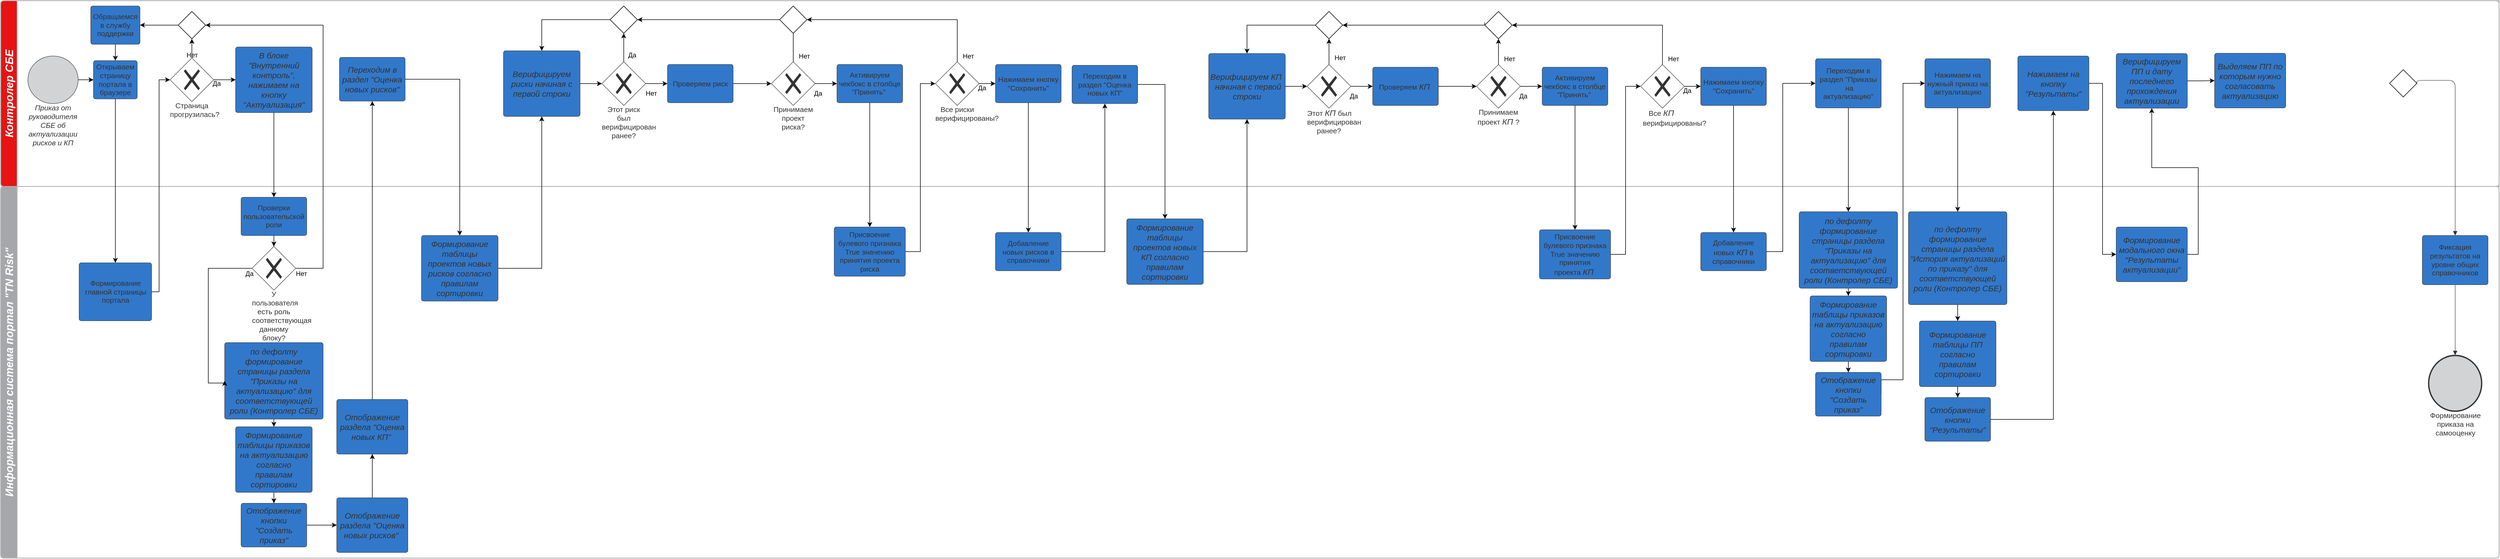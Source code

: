 <mxfile version="18.0.2" type="github">
  <diagram name="Page-1" id="2a216829-ef6e-dabb-86c1-c78162f3ba2b">
    <mxGraphModel dx="1887" dy="1002" grid="1" gridSize="10" guides="1" tooltips="1" connect="1" arrows="1" fold="1" page="1" pageScale="1" pageWidth="850" pageHeight="1100" background="none" math="0" shadow="0">
      <root>
        <mxCell id="0" />
        <mxCell id="1" parent="0" />
        <mxCell id="n-bltV9YuMnR6yL7ZxgR-3" value="Информационная система портал &quot;TN Risk&quot;" style="swimlane;startSize=30;html=1;whiteSpace=wrap;container=1;collapsible=0;childLayout=stackLayout;resizeParent=1;dropTarget=0;horizontalStack=0;spacing=0;strokeColor=#b2b2b2;strokeOpacity=100;fillOpacity=100;rounded=1;absoluteArcSize=1;arcSize=12;horizontal=0;fillColor=#a5a7aa;strokeWidth=1.5;fontSize=20;fontColor=#ffffff;fontStyle=3;" parent="1" vertex="1">
          <mxGeometry x="10" y="350" width="4570" height="680" isRotated="1" as="geometry" />
        </mxCell>
        <mxCell id="n-bltV9YuMnR6yL7ZxgR-5" value="Контролер СБЕ" style="swimlane;startSize=30;html=1;whiteSpace=wrap;container=1;collapsible=0;childLayout=stackLayout;resizeParent=1;dropTarget=0;horizontalStack=0;spacing=0;strokeColor=#b2b2b2;strokeOpacity=100;fillOpacity=100;rounded=1;absoluteArcSize=1;arcSize=12;horizontal=0;fillColor=#e81313;strokeWidth=1.5;fontSize=20;fontColor=#ffffff;fontStyle=3;" parent="1" vertex="1">
          <mxGeometry x="10" y="10" width="4570" height="340" isRotated="1" as="geometry" />
        </mxCell>
        <mxCell id="n-bltV9YuMnR6yL7ZxgR-6" value="" style="swimlane;html=1;whiteSpace=wrap;container=1;connectable=0;collapsible=0;fontStyle=0;startSize=30;dropTarget=0;rounded=0;horizontal=0;swimlaneLine=0;fillColor=none;spacing=0;strokeColor=#b2b2b2;strokeOpacity=100;fillOpacity=100;strokeWidth=1.5;fontSize=13;" parent="n-bltV9YuMnR6yL7ZxgR-5" vertex="1">
          <mxGeometry x="30" width="4540" height="340" as="geometry" />
        </mxCell>
        <mxCell id="n-bltV9YuMnR6yL7ZxgR-112" style="edgeStyle=orthogonalEdgeStyle;rounded=0;orthogonalLoop=1;jettySize=auto;html=1;exitX=1;exitY=0.5;exitDx=0;exitDy=0;entryX=0;entryY=0.5;entryDx=0;entryDy=0;startArrow=none;startFill=0;endArrow=classic;endFill=1;" parent="1" source="n-bltV9YuMnR6yL7ZxgR-11" target="n-bltV9YuMnR6yL7ZxgR-110" edge="1">
          <mxGeometry relative="1" as="geometry" />
        </mxCell>
        <mxCell id="n-bltV9YuMnR6yL7ZxgR-11" value="Приказ от руководителя СБЕ об актуализации рисков и КП" style="html=1;overflow=block;blockSpacing=1;whiteSpace=wrap;shape=mxgraph.bpmn.shape;verticalLabelPosition=bottom;verticalAlign=top;outline=standard;fontSize=13.3;fontColor=#333333;fontStyle=2;spacing=0;strokeColor=#333333;strokeOpacity=100;fillOpacity=100;rounded=1;absoluteArcSize=1;arcSize=7.5;fillColor=#d2d3d5;strokeWidth=0.8;" parent="1" vertex="1">
          <mxGeometry x="60" y="111.5" width="92" height="87" as="geometry" />
        </mxCell>
        <mxCell id="n-bltV9YuMnR6yL7ZxgR-113" style="edgeStyle=orthogonalEdgeStyle;rounded=0;orthogonalLoop=1;jettySize=auto;html=1;exitX=0.5;exitY=1;exitDx=0;exitDy=0;startArrow=none;startFill=0;endArrow=classic;endFill=1;" parent="1" source="n-bltV9YuMnR6yL7ZxgR-110" target="n-bltV9YuMnR6yL7ZxgR-111" edge="1">
          <mxGeometry relative="1" as="geometry" />
        </mxCell>
        <mxCell id="n-bltV9YuMnR6yL7ZxgR-110" value="Открываем страницу портала в браузере" style="html=1;overflow=block;blockSpacing=1;whiteSpace=wrap;fontSize=13.3;fontColor=#333333;align=center;spacing=3.8;strokeColor=#333333;strokeOpacity=100;fillOpacity=100;rounded=1;absoluteArcSize=1;arcSize=7.5;fillColor=#3278ca;strokeWidth=0.8;" parent="1" vertex="1">
          <mxGeometry x="180" y="120" width="80" height="70" as="geometry" />
        </mxCell>
        <mxCell id="n-bltV9YuMnR6yL7ZxgR-120" style="edgeStyle=orthogonalEdgeStyle;rounded=0;orthogonalLoop=1;jettySize=auto;html=1;exitX=1;exitY=0.5;exitDx=0;exitDy=0;entryX=0;entryY=0.5;entryDx=0;entryDy=0;startArrow=none;startFill=0;endArrow=classic;endFill=1;" parent="1" source="n-bltV9YuMnR6yL7ZxgR-111" target="n-bltV9YuMnR6yL7ZxgR-116" edge="1">
          <mxGeometry relative="1" as="geometry">
            <Array as="points">
              <mxPoint x="300" y="543" />
              <mxPoint x="300" y="155" />
            </Array>
          </mxGeometry>
        </mxCell>
        <mxCell id="n-bltV9YuMnR6yL7ZxgR-111" value="Формирование главной страницы портала" style="html=1;overflow=block;blockSpacing=1;whiteSpace=wrap;fontSize=13.3;fontColor=#333333;align=center;spacing=3.8;strokeColor=#333333;strokeOpacity=100;fillOpacity=100;rounded=1;absoluteArcSize=1;arcSize=7.5;fillColor=#3278ca;strokeWidth=0.8;" parent="1" vertex="1">
          <mxGeometry x="153.75" y="490" width="132.5" height="106" as="geometry" />
        </mxCell>
        <mxCell id="n-bltV9YuMnR6yL7ZxgR-140" style="edgeStyle=orthogonalEdgeStyle;rounded=0;orthogonalLoop=1;jettySize=auto;html=1;entryX=0.5;entryY=0;entryDx=0;entryDy=0;startArrow=none;startFill=0;endArrow=classic;endFill=1;" parent="1" source="n-bltV9YuMnR6yL7ZxgR-114" target="n-bltV9YuMnR6yL7ZxgR-134" edge="1">
          <mxGeometry relative="1" as="geometry" />
        </mxCell>
        <mxCell id="n-bltV9YuMnR6yL7ZxgR-114" value="&lt;span style=&quot;font-size: 15px ; font-style: italic&quot;&gt;В блоке &quot;Внутренний контроль&quot;, нажимаем на кнопку &quot;Актуализация&quot;&lt;/span&gt;" style="html=1;overflow=block;blockSpacing=1;whiteSpace=wrap;fontSize=13.3;fontColor=#333333;align=center;spacing=3.8;strokeColor=#333333;strokeOpacity=100;fillOpacity=100;rounded=1;absoluteArcSize=1;arcSize=7.5;fillColor=#3278ca;strokeWidth=0.8;" parent="1" vertex="1">
          <mxGeometry x="440" y="95" width="140" height="120" as="geometry" />
        </mxCell>
        <mxCell id="n-bltV9YuMnR6yL7ZxgR-127" style="edgeStyle=orthogonalEdgeStyle;rounded=0;orthogonalLoop=1;jettySize=auto;html=1;exitX=1;exitY=0.5;exitDx=0;exitDy=0;entryX=0;entryY=0.5;entryDx=0;entryDy=0;startArrow=none;startFill=0;endArrow=classic;endFill=1;" parent="1" source="n-bltV9YuMnR6yL7ZxgR-116" edge="1">
          <mxGeometry relative="1" as="geometry">
            <mxPoint x="440" y="155" as="targetPoint" />
          </mxGeometry>
        </mxCell>
        <mxCell id="n-bltV9YuMnR6yL7ZxgR-136" style="edgeStyle=orthogonalEdgeStyle;rounded=0;orthogonalLoop=1;jettySize=auto;html=1;entryX=0.5;entryY=1;entryDx=0;entryDy=0;entryPerimeter=0;startArrow=none;startFill=0;endArrow=classic;endFill=1;" parent="1" source="n-bltV9YuMnR6yL7ZxgR-116" target="n-bltV9YuMnR6yL7ZxgR-135" edge="1">
          <mxGeometry relative="1" as="geometry" />
        </mxCell>
        <mxCell id="n-bltV9YuMnR6yL7ZxgR-116" value="Страница прогрузилась?" style="html=1;overflow=block;blockSpacing=1;shape=mxgraph.bpmn.shape;perimeter=rhombusPerimeter;background=gateway;verticalLabelPosition=bottom;verticalAlign=top;outline=none;symbol=exclusiveGw;strokeColor=#333333;strokeOpacity=100;fillOpacity=100;rounded=1;absoluteArcSize=1;arcSize=12;fillColor=#ffffff;strokeWidth=0.8;whiteSpace=wrap;fontSize=13.3;fontColor=#333333;align=center;spacing=0;" parent="1" vertex="1">
          <mxGeometry x="320" y="115" width="80" height="80" as="geometry" />
        </mxCell>
        <mxCell id="n-bltV9YuMnR6yL7ZxgR-138" style="edgeStyle=orthogonalEdgeStyle;rounded=0;orthogonalLoop=1;jettySize=auto;html=1;entryX=0.5;entryY=0;entryDx=0;entryDy=0;startArrow=none;startFill=0;endArrow=classic;endFill=1;" parent="1" source="n-bltV9YuMnR6yL7ZxgR-121" target="n-bltV9YuMnR6yL7ZxgR-110" edge="1">
          <mxGeometry relative="1" as="geometry" />
        </mxCell>
        <mxCell id="n-bltV9YuMnR6yL7ZxgR-121" value="Обращаемся в службу поддержки" style="html=1;overflow=block;blockSpacing=1;whiteSpace=wrap;fontSize=13.3;fontColor=#333333;align=center;spacing=3.8;strokeColor=#333333;strokeOpacity=100;fillOpacity=100;rounded=1;absoluteArcSize=1;arcSize=7.5;fillColor=#3278ca;strokeWidth=0.8;" parent="1" vertex="1">
          <mxGeometry x="175" y="20" width="90" height="70" as="geometry" />
        </mxCell>
        <mxCell id="n-bltV9YuMnR6yL7ZxgR-125" value="Нет" style="text;html=1;resizable=0;autosize=1;align=center;verticalAlign=middle;points=[];fillColor=none;strokeColor=none;rounded=0;" parent="1" vertex="1">
          <mxGeometry x="340" y="100" width="40" height="20" as="geometry" />
        </mxCell>
        <mxCell id="n-bltV9YuMnR6yL7ZxgR-128" value="Да" style="text;html=1;resizable=0;autosize=1;align=center;verticalAlign=middle;points=[];fillColor=none;strokeColor=none;rounded=0;" parent="1" vertex="1">
          <mxGeometry x="390" y="152" width="30" height="20" as="geometry" />
        </mxCell>
        <mxCell id="n-bltV9YuMnR6yL7ZxgR-150" style="edgeStyle=orthogonalEdgeStyle;rounded=0;orthogonalLoop=1;jettySize=auto;html=1;startArrow=none;startFill=0;endArrow=classic;endFill=1;entryX=0.5;entryY=0;entryDx=0;entryDy=0;" parent="1" source="n-bltV9YuMnR6yL7ZxgR-131" target="n-bltV9YuMnR6yL7ZxgR-132" edge="1">
          <mxGeometry relative="1" as="geometry" />
        </mxCell>
        <mxCell id="n-bltV9YuMnR6yL7ZxgR-131" value="&lt;span style=&quot;font-size: 15px ; font-style: italic&quot;&gt;по дефолту формирование страницы раздела &quot;Приказы на актуализацию&quot; для соответствующей роли (Контролер СБЕ)&lt;/span&gt;" style="html=1;overflow=block;blockSpacing=1;whiteSpace=wrap;fontSize=13.3;fontColor=#333333;align=center;spacing=3.8;strokeColor=#333333;strokeOpacity=100;fillOpacity=100;rounded=1;absoluteArcSize=1;arcSize=7.5;fillColor=#3278ca;strokeWidth=0.8;" parent="1" vertex="1">
          <mxGeometry x="420" y="636" width="180" height="140" as="geometry" />
        </mxCell>
        <mxCell id="n-bltV9YuMnR6yL7ZxgR-152" style="edgeStyle=orthogonalEdgeStyle;rounded=0;orthogonalLoop=1;jettySize=auto;html=1;entryX=0.5;entryY=0;entryDx=0;entryDy=0;startArrow=none;startFill=0;endArrow=classic;endFill=1;" parent="1" source="n-bltV9YuMnR6yL7ZxgR-132" target="n-bltV9YuMnR6yL7ZxgR-151" edge="1">
          <mxGeometry relative="1" as="geometry" />
        </mxCell>
        <mxCell id="n-bltV9YuMnR6yL7ZxgR-132" value="&lt;span style=&quot;font-size: 15px ; font-style: italic&quot;&gt;Формирование таблицы приказов на актуализацию согласно правилам сортировки&lt;/span&gt;" style="html=1;overflow=block;blockSpacing=1;whiteSpace=wrap;fontSize=13.3;fontColor=#333333;align=center;spacing=3.8;strokeColor=#333333;strokeOpacity=100;fillOpacity=100;rounded=1;absoluteArcSize=1;arcSize=7.5;fillColor=#3278ca;strokeWidth=0.8;" parent="1" vertex="1">
          <mxGeometry x="440" y="790" width="140" height="120" as="geometry" />
        </mxCell>
        <mxCell id="n-bltV9YuMnR6yL7ZxgR-139" style="edgeStyle=orthogonalEdgeStyle;rounded=0;orthogonalLoop=1;jettySize=auto;html=1;exitX=0;exitY=0.5;exitDx=0;exitDy=0;entryX=0;entryY=0.5;entryDx=0;entryDy=0;startArrow=none;startFill=0;endArrow=classic;endFill=1;" parent="1" source="n-bltV9YuMnR6yL7ZxgR-133" target="n-bltV9YuMnR6yL7ZxgR-131" edge="1">
          <mxGeometry relative="1" as="geometry">
            <Array as="points">
              <mxPoint x="390" y="500" />
              <mxPoint x="390" y="710" />
            </Array>
          </mxGeometry>
        </mxCell>
        <mxCell id="n-bltV9YuMnR6yL7ZxgR-145" style="edgeStyle=orthogonalEdgeStyle;rounded=0;orthogonalLoop=1;jettySize=auto;html=1;entryX=1;entryY=0.5;entryDx=0;entryDy=0;entryPerimeter=0;startArrow=none;startFill=0;endArrow=classic;endFill=1;" parent="1" source="n-bltV9YuMnR6yL7ZxgR-133" target="n-bltV9YuMnR6yL7ZxgR-135" edge="1">
          <mxGeometry relative="1" as="geometry">
            <Array as="points">
              <mxPoint x="600" y="500" />
              <mxPoint x="600" y="55" />
            </Array>
          </mxGeometry>
        </mxCell>
        <mxCell id="n-bltV9YuMnR6yL7ZxgR-133" value="У пользователя есть роль соответствующая данному блоку?" style="html=1;overflow=block;blockSpacing=1;shape=mxgraph.bpmn.shape;perimeter=rhombusPerimeter;background=gateway;verticalLabelPosition=bottom;verticalAlign=top;outline=none;symbol=exclusiveGw;strokeColor=#333333;strokeOpacity=100;fillOpacity=100;rounded=1;absoluteArcSize=1;arcSize=12;fillColor=#ffffff;strokeWidth=0.8;whiteSpace=wrap;fontSize=13.3;fontColor=#333333;align=center;spacing=0;" parent="1" vertex="1">
          <mxGeometry x="470" y="460" width="80" height="80" as="geometry" />
        </mxCell>
        <mxCell id="n-bltV9YuMnR6yL7ZxgR-149" style="edgeStyle=orthogonalEdgeStyle;rounded=0;orthogonalLoop=1;jettySize=auto;html=1;startArrow=none;startFill=0;endArrow=classic;endFill=1;" parent="1" source="n-bltV9YuMnR6yL7ZxgR-134" target="n-bltV9YuMnR6yL7ZxgR-133" edge="1">
          <mxGeometry relative="1" as="geometry" />
        </mxCell>
        <mxCell id="n-bltV9YuMnR6yL7ZxgR-134" value="Проверки пользовательской роли" style="html=1;overflow=block;blockSpacing=1;whiteSpace=wrap;fontSize=13.3;fontColor=#333333;align=center;spacing=3.8;strokeColor=#333333;strokeOpacity=100;fillOpacity=100;rounded=1;absoluteArcSize=1;arcSize=7.5;fillColor=#3278ca;strokeWidth=0.8;" parent="1" vertex="1">
          <mxGeometry x="450" y="370" width="120" height="70" as="geometry" />
        </mxCell>
        <mxCell id="n-bltV9YuMnR6yL7ZxgR-137" style="edgeStyle=orthogonalEdgeStyle;rounded=0;orthogonalLoop=1;jettySize=auto;html=1;startArrow=none;startFill=0;endArrow=classic;endFill=1;" parent="1" source="n-bltV9YuMnR6yL7ZxgR-135" target="n-bltV9YuMnR6yL7ZxgR-121" edge="1">
          <mxGeometry relative="1" as="geometry" />
        </mxCell>
        <mxCell id="n-bltV9YuMnR6yL7ZxgR-135" value="" style="points=[[0.25,0.25,0],[0.5,0,0],[0.75,0.25,0],[1,0.5,0],[0.75,0.75,0],[0.5,1,0],[0.25,0.75,0],[0,0.5,0]];shape=mxgraph.bpmn.gateway2;html=1;verticalLabelPosition=bottom;labelBackgroundColor=#ffffff;verticalAlign=top;align=center;perimeter=rhombusPerimeter;outlineConnect=0;outline=none;symbol=none;" parent="1" vertex="1">
          <mxGeometry x="335" y="30" width="50" height="50" as="geometry" />
        </mxCell>
        <mxCell id="n-bltV9YuMnR6yL7ZxgR-146" value="Нет" style="text;html=1;resizable=0;autosize=1;align=center;verticalAlign=middle;points=[];fillColor=none;strokeColor=none;rounded=0;" parent="1" vertex="1">
          <mxGeometry x="540" y="500" width="40" height="20" as="geometry" />
        </mxCell>
        <mxCell id="n-bltV9YuMnR6yL7ZxgR-147" value="Да" style="text;html=1;resizable=0;autosize=1;align=center;verticalAlign=middle;points=[];fillColor=none;strokeColor=none;rounded=0;" parent="1" vertex="1">
          <mxGeometry x="450" y="500" width="30" height="20" as="geometry" />
        </mxCell>
        <mxCell id="d_JNeHHMC8i2ju2meBSZ-38" value="" style="edgeStyle=orthogonalEdgeStyle;rounded=0;orthogonalLoop=1;jettySize=auto;html=1;exitX=0.5;exitY=0;exitDx=0;exitDy=0;" parent="1" source="d_JNeHHMC8i2ju2meBSZ-41" target="d_JNeHHMC8i2ju2meBSZ-37" edge="1">
          <mxGeometry relative="1" as="geometry">
            <mxPoint x="690" y="920" as="sourcePoint" />
          </mxGeometry>
        </mxCell>
        <mxCell id="d_JNeHHMC8i2ju2meBSZ-42" value="" style="edgeStyle=orthogonalEdgeStyle;rounded=0;orthogonalLoop=1;jettySize=auto;html=1;" parent="1" source="n-bltV9YuMnR6yL7ZxgR-151" target="d_JNeHHMC8i2ju2meBSZ-41" edge="1">
          <mxGeometry relative="1" as="geometry" />
        </mxCell>
        <mxCell id="n-bltV9YuMnR6yL7ZxgR-151" value="&lt;span style=&quot;font-size: 15px ; font-style: italic&quot;&gt;Отображение кнопки &quot;Создать приказ&quot;&lt;/span&gt;" style="html=1;overflow=block;blockSpacing=1;whiteSpace=wrap;fontSize=13.3;fontColor=#333333;align=center;spacing=3.8;strokeColor=#333333;strokeOpacity=100;fillOpacity=100;rounded=1;absoluteArcSize=1;arcSize=7.5;fillColor=#3278ca;strokeWidth=0.8;" parent="1" vertex="1">
          <mxGeometry x="450" y="930" width="120" height="80" as="geometry" />
        </mxCell>
        <mxCell id="d_JNeHHMC8i2ju2meBSZ-4" value="Формирование приказа на самооценку" style="html=1;overflow=block;blockSpacing=1;whiteSpace=wrap;shape=mxgraph.bpmn.shape;verticalLabelPosition=bottom;verticalAlign=top;outline=end;fontSize=13.3;fontColor=#333333;align=center;spacing=0;strokeColor=#333333;strokeOpacity=100;fillOpacity=100;rounded=1;absoluteArcSize=1;arcSize=7.5;fillColor=#d2d3d5;strokeWidth=0.8;" parent="1" vertex="1">
          <mxGeometry x="4451.5" y="659.5" width="97" height="102" as="geometry" />
        </mxCell>
        <UserObject label="" lucidchartObjectId="VpN-ry1f92Y4" id="d_JNeHHMC8i2ju2meBSZ-5">
          <mxCell style="html=1;jettySize=18;whiteSpace=wrap;fontSize=13;strokeColor=#333333;strokeOpacity=100;strokeWidth=0.8;rounded=1;arcSize=24;edgeStyle=orthogonalEdgeStyle;startArrow=none;endArrow=block;endFill=1;exitX=0.5;exitY=1.004;exitPerimeter=0;entryX=0.5;entryY=-0.005;entryPerimeter=0;" parent="1" source="d_JNeHHMC8i2ju2meBSZ-6" target="d_JNeHHMC8i2ju2meBSZ-4" edge="1">
            <mxGeometry width="100" height="100" relative="1" as="geometry">
              <Array as="points" />
            </mxGeometry>
          </mxCell>
        </UserObject>
        <mxCell id="d_JNeHHMC8i2ju2meBSZ-6" value="Фиксация результатов на уровне общих справочников" style="html=1;overflow=block;blockSpacing=1;whiteSpace=wrap;fontSize=13.3;fontColor=#333333;align=center;spacing=3.8;strokeColor=#333333;strokeOpacity=100;fillOpacity=100;rounded=1;absoluteArcSize=1;arcSize=7.5;fillColor=#3278ca;strokeWidth=0.8;" parent="1" vertex="1">
          <mxGeometry x="4440" y="440.0" width="120" height="90" as="geometry" />
        </mxCell>
        <UserObject label="" lucidchartObjectId="RUQ-fNgdq4fs" id="d_JNeHHMC8i2ju2meBSZ-21">
          <mxCell style="html=1;jettySize=18;whiteSpace=wrap;fontSize=13;strokeColor=#333333;strokeOpacity=100;strokeWidth=0.8;rounded=1;arcSize=24;edgeStyle=orthogonalEdgeStyle;startArrow=none;endArrow=block;endFill=1;exitX=1;exitY=0.5;exitDx=0;exitDy=0;exitPerimeter=0;" parent="1" source="vy-szPZwCVDSxQaMrcyX-6" target="d_JNeHHMC8i2ju2meBSZ-6" edge="1">
            <mxGeometry width="100" height="100" relative="1" as="geometry">
              <Array as="points">
                <mxPoint x="4500" y="156" />
              </Array>
              <mxPoint x="4358" y="156.5" as="sourcePoint" />
            </mxGeometry>
          </mxCell>
        </UserObject>
        <mxCell id="d_JNeHHMC8i2ju2meBSZ-133" value="" style="edgeStyle=orthogonalEdgeStyle;rounded=0;orthogonalLoop=1;jettySize=auto;html=1;endArrow=classic;endFill=1;exitX=1;exitY=0.5;exitDx=0;exitDy=0;entryX=0;entryY=0.5;entryDx=0;entryDy=0;" parent="1" source="d_JNeHHMC8i2ju2meBSZ-138" target="d_JNeHHMC8i2ju2meBSZ-132" edge="1">
          <mxGeometry relative="1" as="geometry">
            <Array as="points">
              <mxPoint x="3450" y="704" />
              <mxPoint x="3490" y="704" />
              <mxPoint x="3490" y="162" />
            </Array>
          </mxGeometry>
        </mxCell>
        <mxCell id="d_JNeHHMC8i2ju2meBSZ-139" style="edgeStyle=orthogonalEdgeStyle;rounded=0;orthogonalLoop=1;jettySize=auto;html=1;endArrow=classic;endFill=1;" parent="1" source="d_JNeHHMC8i2ju2meBSZ-30" target="d_JNeHHMC8i2ju2meBSZ-135" edge="1">
          <mxGeometry relative="1" as="geometry" />
        </mxCell>
        <mxCell id="d_JNeHHMC8i2ju2meBSZ-30" value="Переходим в раздел &quot;Приказы&lt;br&gt;&amp;nbsp;на актуализацию&quot;" style="html=1;overflow=block;blockSpacing=1;whiteSpace=wrap;fontSize=13.3;fontColor=#333333;align=center;spacing=3.8;strokeColor=#333333;strokeOpacity=100;fillOpacity=100;rounded=1;absoluteArcSize=1;arcSize=7.5;fillColor=#3278ca;strokeWidth=0.8;" parent="1" vertex="1">
          <mxGeometry x="3330" y="116.5" width="120" height="90" as="geometry" />
        </mxCell>
        <mxCell id="d_JNeHHMC8i2ju2meBSZ-40" value="" style="edgeStyle=orthogonalEdgeStyle;rounded=0;orthogonalLoop=1;jettySize=auto;html=1;entryX=0.5;entryY=0;entryDx=0;entryDy=0;" parent="1" source="d_JNeHHMC8i2ju2meBSZ-37" target="d_JNeHHMC8i2ju2meBSZ-47" edge="1">
          <mxGeometry relative="1" as="geometry">
            <mxPoint x="790" y="155" as="targetPoint" />
          </mxGeometry>
        </mxCell>
        <mxCell id="d_JNeHHMC8i2ju2meBSZ-37" value="&lt;span style=&quot;font-size: 15px ; font-style: italic&quot;&gt;Переходим в раздел &quot;Оценка новых рисков&quot;&lt;/span&gt;" style="html=1;overflow=block;blockSpacing=1;whiteSpace=wrap;fontSize=13.3;fontColor=#333333;align=center;spacing=3.8;strokeColor=#333333;strokeOpacity=100;fillOpacity=100;rounded=1;absoluteArcSize=1;arcSize=7.5;fillColor=#3278ca;strokeWidth=0.8;" parent="1" vertex="1">
          <mxGeometry x="630" y="114" width="120" height="80" as="geometry" />
        </mxCell>
        <mxCell id="d_JNeHHMC8i2ju2meBSZ-46" value="" style="edgeStyle=orthogonalEdgeStyle;rounded=0;orthogonalLoop=1;jettySize=auto;html=1;" parent="1" source="d_JNeHHMC8i2ju2meBSZ-41" target="d_JNeHHMC8i2ju2meBSZ-45" edge="1">
          <mxGeometry relative="1" as="geometry" />
        </mxCell>
        <mxCell id="d_JNeHHMC8i2ju2meBSZ-41" value="&lt;span style=&quot;font-size: 15px ; font-style: italic&quot;&gt;Отображение раздела &quot;Оценка новых рисков&quot;&amp;nbsp;&lt;/span&gt;" style="html=1;overflow=block;blockSpacing=1;whiteSpace=wrap;fontSize=13.3;fontColor=#333333;align=center;spacing=3.8;strokeColor=#333333;strokeOpacity=100;fillOpacity=100;rounded=1;absoluteArcSize=1;arcSize=7.5;fillColor=#3278ca;strokeWidth=0.8;" parent="1" vertex="1">
          <mxGeometry x="625" y="920" width="130" height="100" as="geometry" />
        </mxCell>
        <mxCell id="d_JNeHHMC8i2ju2meBSZ-45" value="&lt;span style=&quot;font-size: 15px ; font-style: italic&quot;&gt;Отображение раздела &quot;Оценка новых КП&quot;&amp;nbsp;&lt;/span&gt;" style="html=1;overflow=block;blockSpacing=1;whiteSpace=wrap;fontSize=13.3;fontColor=#333333;align=center;spacing=3.8;strokeColor=#333333;strokeOpacity=100;fillOpacity=100;rounded=1;absoluteArcSize=1;arcSize=7.5;fillColor=#3278ca;strokeWidth=0.8;" parent="1" vertex="1">
          <mxGeometry x="625" y="740" width="130" height="100" as="geometry" />
        </mxCell>
        <mxCell id="d_JNeHHMC8i2ju2meBSZ-49" value="" style="edgeStyle=orthogonalEdgeStyle;rounded=0;orthogonalLoop=1;jettySize=auto;html=1;" parent="1" source="d_JNeHHMC8i2ju2meBSZ-47" target="d_JNeHHMC8i2ju2meBSZ-48" edge="1">
          <mxGeometry relative="1" as="geometry" />
        </mxCell>
        <mxCell id="d_JNeHHMC8i2ju2meBSZ-47" value="&lt;span style=&quot;font-size: 15px ; font-style: italic&quot;&gt;Формирование таблицы проектов новых рисков согласно правилам сортировки&lt;/span&gt;" style="html=1;overflow=block;blockSpacing=1;whiteSpace=wrap;fontSize=13.3;fontColor=#333333;align=center;spacing=3.8;strokeColor=#333333;strokeOpacity=100;fillOpacity=100;rounded=1;absoluteArcSize=1;arcSize=7.5;fillColor=#3278ca;strokeWidth=0.8;" parent="1" vertex="1">
          <mxGeometry x="780" y="440" width="140" height="120" as="geometry" />
        </mxCell>
        <mxCell id="d_JNeHHMC8i2ju2meBSZ-53" value="" style="edgeStyle=orthogonalEdgeStyle;rounded=0;orthogonalLoop=1;jettySize=auto;html=1;entryX=0;entryY=0.5;entryDx=0;entryDy=0;" parent="1" source="d_JNeHHMC8i2ju2meBSZ-48" target="d_JNeHHMC8i2ju2meBSZ-54" edge="1">
          <mxGeometry relative="1" as="geometry">
            <mxPoint x="1180" y="162" as="targetPoint" />
          </mxGeometry>
        </mxCell>
        <mxCell id="d_JNeHHMC8i2ju2meBSZ-48" value="&lt;span style=&quot;font-size: 15px ; font-style: italic&quot;&gt;Верифицируем риски начиная с первой строки&lt;/span&gt;" style="html=1;overflow=block;blockSpacing=1;whiteSpace=wrap;fontSize=13.3;fontColor=#333333;align=center;spacing=3.8;strokeColor=#333333;strokeOpacity=100;fillOpacity=100;rounded=1;absoluteArcSize=1;arcSize=7.5;fillColor=#3278ca;strokeWidth=0.8;" parent="1" vertex="1">
          <mxGeometry x="930" y="102" width="140" height="120" as="geometry" />
        </mxCell>
        <mxCell id="d_JNeHHMC8i2ju2meBSZ-57" style="edgeStyle=orthogonalEdgeStyle;rounded=0;orthogonalLoop=1;jettySize=auto;html=1;entryX=0.5;entryY=0;entryDx=0;entryDy=0;startArrow=none;exitX=0;exitY=0.5;exitDx=0;exitDy=0;exitPerimeter=0;" parent="1" source="d_JNeHHMC8i2ju2meBSZ-70" target="d_JNeHHMC8i2ju2meBSZ-48" edge="1">
          <mxGeometry relative="1" as="geometry">
            <Array as="points">
              <mxPoint x="1000" y="45" />
            </Array>
          </mxGeometry>
        </mxCell>
        <mxCell id="d_JNeHHMC8i2ju2meBSZ-62" style="edgeStyle=orthogonalEdgeStyle;rounded=0;orthogonalLoop=1;jettySize=auto;html=1;entryX=0;entryY=0.5;entryDx=0;entryDy=0;" parent="1" source="d_JNeHHMC8i2ju2meBSZ-54" target="d_JNeHHMC8i2ju2meBSZ-61" edge="1">
          <mxGeometry relative="1" as="geometry" />
        </mxCell>
        <mxCell id="d_JNeHHMC8i2ju2meBSZ-54" value="Этот риск был верифицирован ранее?" style="html=1;overflow=block;blockSpacing=1;shape=mxgraph.bpmn.shape;perimeter=rhombusPerimeter;background=gateway;verticalLabelPosition=bottom;verticalAlign=top;outline=none;symbol=exclusiveGw;strokeColor=#333333;strokeOpacity=100;fillOpacity=100;rounded=1;absoluteArcSize=1;arcSize=12;fillColor=#ffffff;strokeWidth=0.8;whiteSpace=wrap;fontSize=13.3;fontColor=#333333;align=center;spacing=0;" parent="1" vertex="1">
          <mxGeometry x="1110" y="122" width="80" height="80" as="geometry" />
        </mxCell>
        <mxCell id="d_JNeHHMC8i2ju2meBSZ-77" style="edgeStyle=orthogonalEdgeStyle;rounded=0;orthogonalLoop=1;jettySize=auto;html=1;entryX=0.5;entryY=0;entryDx=0;entryDy=0;endArrow=classic;endFill=1;" parent="1" source="d_JNeHHMC8i2ju2meBSZ-55" target="d_JNeHHMC8i2ju2meBSZ-80" edge="1">
          <mxGeometry relative="1" as="geometry" />
        </mxCell>
        <mxCell id="d_JNeHHMC8i2ju2meBSZ-55" value="Активируем чекбокс в столбце &quot;Принять&quot;&amp;nbsp;" style="html=1;overflow=block;blockSpacing=1;whiteSpace=wrap;fontSize=13.3;fontColor=#333333;align=center;spacing=3.8;strokeColor=#333333;strokeOpacity=100;fillOpacity=100;rounded=1;absoluteArcSize=1;arcSize=7.5;fillColor=#3278ca;strokeWidth=0.8;" parent="1" vertex="1">
          <mxGeometry x="1540" y="127" width="120" height="70" as="geometry" />
        </mxCell>
        <mxCell id="d_JNeHHMC8i2ju2meBSZ-58" value="Нет" style="text;html=1;resizable=0;autosize=1;align=center;verticalAlign=middle;points=[];fillColor=none;strokeColor=none;rounded=0;" parent="1" vertex="1">
          <mxGeometry x="1180" y="170" width="40" height="20" as="geometry" />
        </mxCell>
        <mxCell id="d_JNeHHMC8i2ju2meBSZ-65" style="edgeStyle=orthogonalEdgeStyle;rounded=0;orthogonalLoop=1;jettySize=auto;html=1;entryX=0;entryY=0.5;entryDx=0;entryDy=0;" parent="1" source="d_JNeHHMC8i2ju2meBSZ-59" target="d_JNeHHMC8i2ju2meBSZ-55" edge="1">
          <mxGeometry relative="1" as="geometry" />
        </mxCell>
        <mxCell id="d_JNeHHMC8i2ju2meBSZ-68" value="" style="edgeStyle=orthogonalEdgeStyle;rounded=0;orthogonalLoop=1;jettySize=auto;html=1;entryX=1;entryY=0.5;entryDx=0;entryDy=0;entryPerimeter=0;startArrow=none;" parent="1" source="d_JNeHHMC8i2ju2meBSZ-74" target="d_JNeHHMC8i2ju2meBSZ-70" edge="1">
          <mxGeometry relative="1" as="geometry">
            <mxPoint x="1460" y="42" as="targetPoint" />
            <Array as="points" />
          </mxGeometry>
        </mxCell>
        <mxCell id="d_JNeHHMC8i2ju2meBSZ-59" value="Принимаем проект риска?" style="html=1;overflow=block;blockSpacing=1;shape=mxgraph.bpmn.shape;perimeter=rhombusPerimeter;background=gateway;verticalLabelPosition=bottom;verticalAlign=top;outline=none;symbol=exclusiveGw;strokeColor=#333333;strokeOpacity=100;fillOpacity=100;rounded=1;absoluteArcSize=1;arcSize=12;fillColor=#ffffff;strokeWidth=0.8;whiteSpace=wrap;fontSize=13.3;fontColor=#333333;align=center;spacing=0;" parent="1" vertex="1">
          <mxGeometry x="1420" y="122" width="80" height="80" as="geometry" />
        </mxCell>
        <mxCell id="d_JNeHHMC8i2ju2meBSZ-64" style="edgeStyle=orthogonalEdgeStyle;rounded=0;orthogonalLoop=1;jettySize=auto;html=1;entryX=0;entryY=0.5;entryDx=0;entryDy=0;" parent="1" source="d_JNeHHMC8i2ju2meBSZ-61" target="d_JNeHHMC8i2ju2meBSZ-59" edge="1">
          <mxGeometry relative="1" as="geometry" />
        </mxCell>
        <mxCell id="d_JNeHHMC8i2ju2meBSZ-61" value="Проверяем риск" style="html=1;overflow=block;blockSpacing=1;whiteSpace=wrap;fontSize=13.3;fontColor=#333333;align=center;spacing=3.8;strokeColor=#333333;strokeOpacity=100;fillOpacity=100;rounded=1;absoluteArcSize=1;arcSize=7.5;fillColor=#3278ca;strokeWidth=0.8;" parent="1" vertex="1">
          <mxGeometry x="1230" y="127" width="120" height="70" as="geometry" />
        </mxCell>
        <mxCell id="d_JNeHHMC8i2ju2meBSZ-63" value="Да" style="text;html=1;resizable=0;autosize=1;align=center;verticalAlign=middle;points=[];fillColor=none;strokeColor=none;rounded=0;" parent="1" vertex="1">
          <mxGeometry x="1150" y="100" width="30" height="20" as="geometry" />
        </mxCell>
        <mxCell id="d_JNeHHMC8i2ju2meBSZ-66" value="Да" style="text;html=1;resizable=0;autosize=1;align=center;verticalAlign=middle;points=[];fillColor=none;strokeColor=none;rounded=0;" parent="1" vertex="1">
          <mxGeometry x="1490" y="170" width="30" height="20" as="geometry" />
        </mxCell>
        <mxCell id="d_JNeHHMC8i2ju2meBSZ-70" value="" style="points=[[0.25,0.25,0],[0.5,0,0],[0.75,0.25,0],[1,0.5,0],[0.75,0.75,0],[0.5,1,0],[0.25,0.75,0],[0,0.5,0]];shape=mxgraph.bpmn.gateway2;html=1;verticalLabelPosition=bottom;labelBackgroundColor=#ffffff;verticalAlign=top;align=center;perimeter=rhombusPerimeter;outlineConnect=0;outline=none;symbol=none;" parent="1" vertex="1">
          <mxGeometry x="1125" y="20" width="50" height="50" as="geometry" />
        </mxCell>
        <mxCell id="d_JNeHHMC8i2ju2meBSZ-71" value="" style="edgeStyle=orthogonalEdgeStyle;rounded=0;orthogonalLoop=1;jettySize=auto;html=1;endArrow=classic;entryX=0.5;entryY=1;entryDx=0;entryDy=0;entryPerimeter=0;exitX=0.5;exitY=0;exitDx=0;exitDy=0;endFill=1;" parent="1" source="d_JNeHHMC8i2ju2meBSZ-54" target="d_JNeHHMC8i2ju2meBSZ-70" edge="1">
          <mxGeometry relative="1" as="geometry">
            <mxPoint x="1150" y="122" as="sourcePoint" />
            <mxPoint x="1140" y="70" as="targetPoint" />
            <Array as="points">
              <mxPoint x="1150" y="100" />
              <mxPoint x="1150" y="100" />
            </Array>
          </mxGeometry>
        </mxCell>
        <mxCell id="d_JNeHHMC8i2ju2meBSZ-73" value="Нет" style="text;html=1;resizable=0;autosize=1;align=center;verticalAlign=middle;points=[];fillColor=none;strokeColor=none;rounded=0;" parent="1" vertex="1">
          <mxGeometry x="1460" y="102" width="40" height="20" as="geometry" />
        </mxCell>
        <mxCell id="d_JNeHHMC8i2ju2meBSZ-74" value="" style="points=[[0.25,0.25,0],[0.5,0,0],[0.75,0.25,0],[1,0.5,0],[0.75,0.75,0],[0.5,1,0],[0.25,0.75,0],[0,0.5,0]];shape=mxgraph.bpmn.gateway2;html=1;verticalLabelPosition=bottom;labelBackgroundColor=#ffffff;verticalAlign=top;align=center;perimeter=rhombusPerimeter;outlineConnect=0;outline=none;symbol=none;" parent="1" vertex="1">
          <mxGeometry x="1435" y="20" width="50" height="50" as="geometry" />
        </mxCell>
        <mxCell id="d_JNeHHMC8i2ju2meBSZ-75" value="" style="edgeStyle=orthogonalEdgeStyle;rounded=0;orthogonalLoop=1;jettySize=auto;html=1;entryX=0.5;entryY=1;entryDx=0;entryDy=0;entryPerimeter=0;endArrow=none;" parent="1" source="d_JNeHHMC8i2ju2meBSZ-59" target="d_JNeHHMC8i2ju2meBSZ-74" edge="1">
          <mxGeometry relative="1" as="geometry">
            <mxPoint x="1460.048" y="122.048" as="sourcePoint" />
            <mxPoint x="1175" y="45" as="targetPoint" />
            <Array as="points" />
          </mxGeometry>
        </mxCell>
        <mxCell id="d_JNeHHMC8i2ju2meBSZ-78" style="edgeStyle=orthogonalEdgeStyle;rounded=0;orthogonalLoop=1;jettySize=auto;html=1;entryX=1;entryY=0.5;entryDx=0;entryDy=0;entryPerimeter=0;endArrow=classic;endFill=1;" parent="1" source="d_JNeHHMC8i2ju2meBSZ-76" target="d_JNeHHMC8i2ju2meBSZ-74" edge="1">
          <mxGeometry relative="1" as="geometry">
            <Array as="points">
              <mxPoint x="1760" y="45" />
            </Array>
          </mxGeometry>
        </mxCell>
        <mxCell id="d_JNeHHMC8i2ju2meBSZ-84" style="edgeStyle=orthogonalEdgeStyle;rounded=0;orthogonalLoop=1;jettySize=auto;html=1;endArrow=classic;endFill=1;" parent="1" source="d_JNeHHMC8i2ju2meBSZ-76" target="d_JNeHHMC8i2ju2meBSZ-83" edge="1">
          <mxGeometry relative="1" as="geometry" />
        </mxCell>
        <mxCell id="d_JNeHHMC8i2ju2meBSZ-76" value="Все риски верифицированы?" style="html=1;overflow=block;blockSpacing=1;shape=mxgraph.bpmn.shape;perimeter=rhombusPerimeter;background=gateway;verticalLabelPosition=bottom;verticalAlign=top;outline=none;symbol=exclusiveGw;strokeColor=#333333;strokeOpacity=100;fillOpacity=100;rounded=1;absoluteArcSize=1;arcSize=12;fillColor=#ffffff;strokeWidth=0.8;whiteSpace=wrap;fontSize=13.3;fontColor=#333333;align=center;spacing=0;" parent="1" vertex="1">
          <mxGeometry x="1720" y="122" width="80" height="80" as="geometry" />
        </mxCell>
        <mxCell id="d_JNeHHMC8i2ju2meBSZ-79" value="Нет" style="text;html=1;resizable=0;autosize=1;align=center;verticalAlign=middle;points=[];fillColor=none;strokeColor=none;rounded=0;" parent="1" vertex="1">
          <mxGeometry x="1760" y="102" width="40" height="20" as="geometry" />
        </mxCell>
        <mxCell id="d_JNeHHMC8i2ju2meBSZ-81" style="edgeStyle=orthogonalEdgeStyle;rounded=0;orthogonalLoop=1;jettySize=auto;html=1;entryX=0;entryY=0.5;entryDx=0;entryDy=0;endArrow=classic;endFill=1;" parent="1" source="d_JNeHHMC8i2ju2meBSZ-80" target="d_JNeHHMC8i2ju2meBSZ-76" edge="1">
          <mxGeometry relative="1" as="geometry" />
        </mxCell>
        <mxCell id="d_JNeHHMC8i2ju2meBSZ-80" value="Присвоение булевого признака True значению принятия проекта риска" style="html=1;overflow=block;blockSpacing=1;whiteSpace=wrap;fontSize=13.3;fontColor=#333333;align=center;spacing=3.8;strokeColor=#333333;strokeOpacity=100;fillOpacity=100;rounded=1;absoluteArcSize=1;arcSize=7.5;fillColor=#3278ca;strokeWidth=0.8;" parent="1" vertex="1">
          <mxGeometry x="1535" y="424.5" width="130" height="90" as="geometry" />
        </mxCell>
        <mxCell id="d_JNeHHMC8i2ju2meBSZ-87" value="" style="edgeStyle=orthogonalEdgeStyle;rounded=0;orthogonalLoop=1;jettySize=auto;html=1;endArrow=classic;endFill=1;" parent="1" source="d_JNeHHMC8i2ju2meBSZ-83" target="d_JNeHHMC8i2ju2meBSZ-86" edge="1">
          <mxGeometry relative="1" as="geometry" />
        </mxCell>
        <mxCell id="d_JNeHHMC8i2ju2meBSZ-83" value="Нажимаем кнопку &quot;Сохранить&quot;" style="html=1;overflow=block;blockSpacing=1;whiteSpace=wrap;fontSize=13.3;fontColor=#333333;align=center;spacing=3.8;strokeColor=#333333;strokeOpacity=100;fillOpacity=100;rounded=1;absoluteArcSize=1;arcSize=7.5;fillColor=#3278ca;strokeWidth=0.8;" parent="1" vertex="1">
          <mxGeometry x="1830" y="127" width="120" height="70" as="geometry" />
        </mxCell>
        <mxCell id="d_JNeHHMC8i2ju2meBSZ-85" value="Да" style="text;html=1;resizable=0;autosize=1;align=center;verticalAlign=middle;points=[];fillColor=none;strokeColor=none;rounded=0;" parent="1" vertex="1">
          <mxGeometry x="1790" y="160" width="30" height="20" as="geometry" />
        </mxCell>
        <mxCell id="d_JNeHHMC8i2ju2meBSZ-89" value="" style="edgeStyle=orthogonalEdgeStyle;rounded=0;orthogonalLoop=1;jettySize=auto;html=1;endArrow=classic;endFill=1;" parent="1" source="d_JNeHHMC8i2ju2meBSZ-86" target="d_JNeHHMC8i2ju2meBSZ-88" edge="1">
          <mxGeometry relative="1" as="geometry" />
        </mxCell>
        <mxCell id="d_JNeHHMC8i2ju2meBSZ-86" value="Добавление новых рисков в справочники" style="html=1;overflow=block;blockSpacing=1;whiteSpace=wrap;fontSize=13.3;fontColor=#333333;align=center;spacing=3.8;strokeColor=#333333;strokeOpacity=100;fillOpacity=100;rounded=1;absoluteArcSize=1;arcSize=7.5;fillColor=#3278ca;strokeWidth=0.8;" parent="1" vertex="1">
          <mxGeometry x="1830" y="434.5" width="120" height="70" as="geometry" />
        </mxCell>
        <mxCell id="d_JNeHHMC8i2ju2meBSZ-120" style="edgeStyle=orthogonalEdgeStyle;rounded=0;orthogonalLoop=1;jettySize=auto;html=1;entryX=0.5;entryY=0;entryDx=0;entryDy=0;endArrow=classic;endFill=1;exitX=1;exitY=0.5;exitDx=0;exitDy=0;" parent="1" source="d_JNeHHMC8i2ju2meBSZ-88" target="d_JNeHHMC8i2ju2meBSZ-91" edge="1">
          <mxGeometry relative="1" as="geometry" />
        </mxCell>
        <mxCell id="d_JNeHHMC8i2ju2meBSZ-88" value="Переходим в раздел &quot;Оценка новых КП&quot;" style="html=1;overflow=block;blockSpacing=1;whiteSpace=wrap;fontSize=13.3;fontColor=#333333;align=center;spacing=3.8;strokeColor=#333333;strokeOpacity=100;fillOpacity=100;rounded=1;absoluteArcSize=1;arcSize=7.5;fillColor=#3278ca;strokeWidth=0.8;" parent="1" vertex="1">
          <mxGeometry x="1970" y="128.5" width="120" height="70" as="geometry" />
        </mxCell>
        <mxCell id="d_JNeHHMC8i2ju2meBSZ-90" value="" style="edgeStyle=orthogonalEdgeStyle;rounded=0;orthogonalLoop=1;jettySize=auto;html=1;" parent="1" source="d_JNeHHMC8i2ju2meBSZ-91" target="d_JNeHHMC8i2ju2meBSZ-93" edge="1">
          <mxGeometry relative="1" as="geometry" />
        </mxCell>
        <mxCell id="d_JNeHHMC8i2ju2meBSZ-91" value="&lt;span style=&quot;font-size: 15px ; font-style: italic&quot;&gt;Формирование таблицы проектов новых КП согласно правилам сортировки&lt;/span&gt;" style="html=1;overflow=block;blockSpacing=1;whiteSpace=wrap;fontSize=13.3;fontColor=#333333;align=center;spacing=3.8;strokeColor=#333333;strokeOpacity=100;fillOpacity=100;rounded=1;absoluteArcSize=1;arcSize=7.5;fillColor=#3278ca;strokeWidth=0.8;" parent="1" vertex="1">
          <mxGeometry x="2070" y="409.5" width="140" height="120" as="geometry" />
        </mxCell>
        <mxCell id="d_JNeHHMC8i2ju2meBSZ-92" value="" style="edgeStyle=orthogonalEdgeStyle;rounded=0;orthogonalLoop=1;jettySize=auto;html=1;entryX=0;entryY=0.5;entryDx=0;entryDy=0;" parent="1" source="d_JNeHHMC8i2ju2meBSZ-93" target="d_JNeHHMC8i2ju2meBSZ-96" edge="1">
          <mxGeometry relative="1" as="geometry">
            <mxPoint x="2470" y="167" as="targetPoint" />
          </mxGeometry>
        </mxCell>
        <mxCell id="d_JNeHHMC8i2ju2meBSZ-93" value="&lt;span style=&quot;font-size: 15px ; font-style: italic&quot;&gt;Верифицируем&amp;nbsp;&lt;/span&gt;&lt;span style=&quot;font-size: 15px ; font-style: italic&quot;&gt;КП&amp;nbsp; &amp;nbsp;&lt;/span&gt;&lt;span style=&quot;font-size: 15px ; font-style: italic&quot;&gt;начиная с первой строки&lt;/span&gt;" style="html=1;overflow=block;blockSpacing=1;whiteSpace=wrap;fontSize=13.3;fontColor=#333333;align=center;spacing=3.8;strokeColor=#333333;strokeOpacity=100;fillOpacity=100;rounded=1;absoluteArcSize=1;arcSize=7.5;fillColor=#3278ca;strokeWidth=0.8;" parent="1" vertex="1">
          <mxGeometry x="2220" y="107" width="140" height="120" as="geometry" />
        </mxCell>
        <mxCell id="d_JNeHHMC8i2ju2meBSZ-94" style="edgeStyle=orthogonalEdgeStyle;rounded=0;orthogonalLoop=1;jettySize=auto;html=1;entryX=0.5;entryY=0;entryDx=0;entryDy=0;startArrow=none;exitX=0;exitY=0.5;exitDx=0;exitDy=0;exitPerimeter=0;" parent="1" source="d_JNeHHMC8i2ju2meBSZ-121" target="d_JNeHHMC8i2ju2meBSZ-93" edge="1">
          <mxGeometry relative="1" as="geometry">
            <mxPoint x="2415" y="50" as="sourcePoint" />
            <Array as="points">
              <mxPoint x="2290" y="55" />
            </Array>
          </mxGeometry>
        </mxCell>
        <mxCell id="d_JNeHHMC8i2ju2meBSZ-95" style="edgeStyle=orthogonalEdgeStyle;rounded=0;orthogonalLoop=1;jettySize=auto;html=1;entryX=0;entryY=0.5;entryDx=0;entryDy=0;" parent="1" source="d_JNeHHMC8i2ju2meBSZ-96" target="d_JNeHHMC8i2ju2meBSZ-104" edge="1">
          <mxGeometry relative="1" as="geometry" />
        </mxCell>
        <mxCell id="d_JNeHHMC8i2ju2meBSZ-96" value="Этот&amp;nbsp;&lt;span style=&quot;font-size: 15px ; font-style: italic&quot;&gt;КП&amp;nbsp;&lt;/span&gt;был верифицирован ранее?" style="html=1;overflow=block;blockSpacing=1;shape=mxgraph.bpmn.shape;perimeter=rhombusPerimeter;background=gateway;verticalLabelPosition=bottom;verticalAlign=top;outline=none;symbol=exclusiveGw;strokeColor=#333333;strokeOpacity=100;fillOpacity=100;rounded=1;absoluteArcSize=1;arcSize=12;fillColor=#ffffff;strokeWidth=0.8;whiteSpace=wrap;fontSize=13.3;fontColor=#333333;align=center;spacing=0;" parent="1" vertex="1">
          <mxGeometry x="2400" y="127" width="80" height="80" as="geometry" />
        </mxCell>
        <mxCell id="d_JNeHHMC8i2ju2meBSZ-97" style="edgeStyle=orthogonalEdgeStyle;rounded=0;orthogonalLoop=1;jettySize=auto;html=1;entryX=0.5;entryY=0;entryDx=0;entryDy=0;endArrow=classic;endFill=1;" parent="1" source="d_JNeHHMC8i2ju2meBSZ-98" target="d_JNeHHMC8i2ju2meBSZ-115" edge="1">
          <mxGeometry relative="1" as="geometry" />
        </mxCell>
        <mxCell id="d_JNeHHMC8i2ju2meBSZ-98" value="Активируем чекбокс в столбце &quot;Принять&quot;&amp;nbsp;" style="html=1;overflow=block;blockSpacing=1;whiteSpace=wrap;fontSize=13.3;fontColor=#333333;align=center;spacing=3.8;strokeColor=#333333;strokeOpacity=100;fillOpacity=100;rounded=1;absoluteArcSize=1;arcSize=7.5;fillColor=#3278ca;strokeWidth=0.8;" parent="1" vertex="1">
          <mxGeometry x="2830" y="132" width="120" height="70" as="geometry" />
        </mxCell>
        <mxCell id="d_JNeHHMC8i2ju2meBSZ-99" value="Нет" style="text;html=1;resizable=0;autosize=1;align=center;verticalAlign=middle;points=[];fillColor=none;strokeColor=none;rounded=0;" parent="1" vertex="1">
          <mxGeometry x="2440" y="105" width="40" height="20" as="geometry" />
        </mxCell>
        <mxCell id="d_JNeHHMC8i2ju2meBSZ-100" style="edgeStyle=orthogonalEdgeStyle;rounded=0;orthogonalLoop=1;jettySize=auto;html=1;entryX=0;entryY=0.5;entryDx=0;entryDy=0;" parent="1" source="d_JNeHHMC8i2ju2meBSZ-102" target="d_JNeHHMC8i2ju2meBSZ-98" edge="1">
          <mxGeometry relative="1" as="geometry" />
        </mxCell>
        <mxCell id="d_JNeHHMC8i2ju2meBSZ-101" value="" style="edgeStyle=orthogonalEdgeStyle;rounded=0;orthogonalLoop=1;jettySize=auto;html=1;entryX=1;entryY=0.5;entryDx=0;entryDy=0;entryPerimeter=0;startArrow=none;" parent="1" target="d_JNeHHMC8i2ju2meBSZ-121" edge="1">
          <mxGeometry relative="1" as="geometry">
            <mxPoint x="2725" y="50" as="sourcePoint" />
            <mxPoint x="2465" y="50" as="targetPoint" />
            <Array as="points">
              <mxPoint x="2725" y="55" />
            </Array>
          </mxGeometry>
        </mxCell>
        <mxCell id="d_JNeHHMC8i2ju2meBSZ-102" value="Принимаем проект&amp;nbsp;&lt;span style=&quot;font-size: 15px ; font-style: italic&quot;&gt;КП&amp;nbsp;&lt;/span&gt;?" style="html=1;overflow=block;blockSpacing=1;shape=mxgraph.bpmn.shape;perimeter=rhombusPerimeter;background=gateway;verticalLabelPosition=bottom;verticalAlign=top;outline=none;symbol=exclusiveGw;strokeColor=#333333;strokeOpacity=100;fillOpacity=100;rounded=1;absoluteArcSize=1;arcSize=12;fillColor=#ffffff;strokeWidth=0.8;whiteSpace=wrap;fontSize=13.3;fontColor=#333333;align=center;spacing=0;" parent="1" vertex="1">
          <mxGeometry x="2710" y="127" width="80" height="80" as="geometry" />
        </mxCell>
        <mxCell id="d_JNeHHMC8i2ju2meBSZ-103" style="edgeStyle=orthogonalEdgeStyle;rounded=0;orthogonalLoop=1;jettySize=auto;html=1;entryX=0;entryY=0.5;entryDx=0;entryDy=0;" parent="1" source="d_JNeHHMC8i2ju2meBSZ-104" target="d_JNeHHMC8i2ju2meBSZ-102" edge="1">
          <mxGeometry relative="1" as="geometry" />
        </mxCell>
        <mxCell id="d_JNeHHMC8i2ju2meBSZ-104" value="Проверяем&amp;nbsp;&lt;span style=&quot;font-size: 15px ; font-style: italic&quot;&gt;КП&amp;nbsp;&lt;/span&gt;" style="html=1;overflow=block;blockSpacing=1;whiteSpace=wrap;fontSize=13.3;fontColor=#333333;align=center;spacing=3.8;strokeColor=#333333;strokeOpacity=100;fillOpacity=100;rounded=1;absoluteArcSize=1;arcSize=7.5;fillColor=#3278ca;strokeWidth=0.8;" parent="1" vertex="1">
          <mxGeometry x="2520" y="132" width="120" height="70" as="geometry" />
        </mxCell>
        <mxCell id="d_JNeHHMC8i2ju2meBSZ-105" value="Да" style="text;html=1;resizable=0;autosize=1;align=center;verticalAlign=middle;points=[];fillColor=none;strokeColor=none;rounded=0;" parent="1" vertex="1">
          <mxGeometry x="2470" y="175" width="30" height="20" as="geometry" />
        </mxCell>
        <mxCell id="d_JNeHHMC8i2ju2meBSZ-106" value="Да" style="text;html=1;resizable=0;autosize=1;align=center;verticalAlign=middle;points=[];fillColor=none;strokeColor=none;rounded=0;" parent="1" vertex="1">
          <mxGeometry x="2780" y="175" width="30" height="20" as="geometry" />
        </mxCell>
        <mxCell id="d_JNeHHMC8i2ju2meBSZ-107" value="" style="edgeStyle=orthogonalEdgeStyle;rounded=0;orthogonalLoop=1;jettySize=auto;html=1;endArrow=classic;entryX=0.5;entryY=1;entryDx=0;entryDy=0;entryPerimeter=0;exitX=0.5;exitY=0;exitDx=0;exitDy=0;endFill=1;" parent="1" source="d_JNeHHMC8i2ju2meBSZ-96" target="d_JNeHHMC8i2ju2meBSZ-121" edge="1">
          <mxGeometry relative="1" as="geometry">
            <mxPoint x="2440" y="127" as="sourcePoint" />
            <mxPoint x="2440" y="75" as="targetPoint" />
            <Array as="points" />
          </mxGeometry>
        </mxCell>
        <mxCell id="d_JNeHHMC8i2ju2meBSZ-108" value="Нет" style="text;html=1;resizable=0;autosize=1;align=center;verticalAlign=middle;points=[];fillColor=none;strokeColor=none;rounded=0;" parent="1" vertex="1">
          <mxGeometry x="2750" y="107" width="40" height="20" as="geometry" />
        </mxCell>
        <mxCell id="d_JNeHHMC8i2ju2meBSZ-109" value="" style="edgeStyle=orthogonalEdgeStyle;rounded=0;orthogonalLoop=1;jettySize=auto;html=1;entryX=0.5;entryY=1;entryDx=0;entryDy=0;entryPerimeter=0;endArrow=classic;endFill=1;" parent="1" source="d_JNeHHMC8i2ju2meBSZ-102" target="d_JNeHHMC8i2ju2meBSZ-122" edge="1">
          <mxGeometry relative="1" as="geometry">
            <mxPoint x="2750.048" y="127.048" as="sourcePoint" />
            <mxPoint x="2750" y="75" as="targetPoint" />
            <Array as="points" />
          </mxGeometry>
        </mxCell>
        <mxCell id="d_JNeHHMC8i2ju2meBSZ-110" style="edgeStyle=orthogonalEdgeStyle;rounded=0;orthogonalLoop=1;jettySize=auto;html=1;entryX=1;entryY=0.5;entryDx=0;entryDy=0;entryPerimeter=0;endArrow=classic;endFill=1;" parent="1" source="d_JNeHHMC8i2ju2meBSZ-112" target="d_JNeHHMC8i2ju2meBSZ-122" edge="1">
          <mxGeometry relative="1" as="geometry">
            <mxPoint x="2775" y="50" as="targetPoint" />
            <Array as="points">
              <mxPoint x="3050" y="55" />
            </Array>
          </mxGeometry>
        </mxCell>
        <mxCell id="d_JNeHHMC8i2ju2meBSZ-111" style="edgeStyle=orthogonalEdgeStyle;rounded=0;orthogonalLoop=1;jettySize=auto;html=1;endArrow=classic;endFill=1;" parent="1" source="d_JNeHHMC8i2ju2meBSZ-112" target="d_JNeHHMC8i2ju2meBSZ-117" edge="1">
          <mxGeometry relative="1" as="geometry" />
        </mxCell>
        <mxCell id="d_JNeHHMC8i2ju2meBSZ-112" value="Все&amp;nbsp;&lt;span style=&quot;font-size: 15px ; font-style: italic&quot;&gt;КП&amp;nbsp; &amp;nbsp;&lt;/span&gt;верифицированы?" style="html=1;overflow=block;blockSpacing=1;shape=mxgraph.bpmn.shape;perimeter=rhombusPerimeter;background=gateway;verticalLabelPosition=bottom;verticalAlign=top;outline=none;symbol=exclusiveGw;strokeColor=#333333;strokeOpacity=100;fillOpacity=100;rounded=1;absoluteArcSize=1;arcSize=12;fillColor=#ffffff;strokeWidth=0.8;whiteSpace=wrap;fontSize=13.3;fontColor=#333333;align=center;spacing=0;" parent="1" vertex="1">
          <mxGeometry x="3010" y="127" width="80" height="80" as="geometry" />
        </mxCell>
        <mxCell id="d_JNeHHMC8i2ju2meBSZ-113" value="Нет" style="text;html=1;resizable=0;autosize=1;align=center;verticalAlign=middle;points=[];fillColor=none;strokeColor=none;rounded=0;" parent="1" vertex="1">
          <mxGeometry x="3050" y="107" width="40" height="20" as="geometry" />
        </mxCell>
        <mxCell id="d_JNeHHMC8i2ju2meBSZ-114" style="edgeStyle=orthogonalEdgeStyle;rounded=0;orthogonalLoop=1;jettySize=auto;html=1;entryX=0;entryY=0.5;entryDx=0;entryDy=0;endArrow=classic;endFill=1;" parent="1" source="d_JNeHHMC8i2ju2meBSZ-115" target="d_JNeHHMC8i2ju2meBSZ-112" edge="1">
          <mxGeometry relative="1" as="geometry" />
        </mxCell>
        <mxCell id="d_JNeHHMC8i2ju2meBSZ-115" value="Присвоение булевого признака True значению принятия проекта&amp;nbsp;&lt;span style=&quot;font-size: 15px ; font-style: italic&quot;&gt;КП&amp;nbsp;&lt;/span&gt;" style="html=1;overflow=block;blockSpacing=1;whiteSpace=wrap;fontSize=13.3;fontColor=#333333;align=center;spacing=3.8;strokeColor=#333333;strokeOpacity=100;fillOpacity=100;rounded=1;absoluteArcSize=1;arcSize=7.5;fillColor=#3278ca;strokeWidth=0.8;" parent="1" vertex="1">
          <mxGeometry x="2825" y="429.5" width="130" height="90" as="geometry" />
        </mxCell>
        <mxCell id="d_JNeHHMC8i2ju2meBSZ-116" value="" style="edgeStyle=orthogonalEdgeStyle;rounded=0;orthogonalLoop=1;jettySize=auto;html=1;endArrow=classic;endFill=1;" parent="1" source="d_JNeHHMC8i2ju2meBSZ-117" target="d_JNeHHMC8i2ju2meBSZ-119" edge="1">
          <mxGeometry relative="1" as="geometry" />
        </mxCell>
        <mxCell id="d_JNeHHMC8i2ju2meBSZ-117" value="Нажимаем кнопку &quot;Сохранить&quot;" style="html=1;overflow=block;blockSpacing=1;whiteSpace=wrap;fontSize=13.3;fontColor=#333333;align=center;spacing=3.8;strokeColor=#333333;strokeOpacity=100;fillOpacity=100;rounded=1;absoluteArcSize=1;arcSize=7.5;fillColor=#3278ca;strokeWidth=0.8;" parent="1" vertex="1">
          <mxGeometry x="3120" y="132" width="120" height="70" as="geometry" />
        </mxCell>
        <mxCell id="d_JNeHHMC8i2ju2meBSZ-118" value="Да" style="text;html=1;resizable=0;autosize=1;align=center;verticalAlign=middle;points=[];fillColor=none;strokeColor=none;rounded=0;" parent="1" vertex="1">
          <mxGeometry x="3080" y="165" width="30" height="20" as="geometry" />
        </mxCell>
        <mxCell id="d_JNeHHMC8i2ju2meBSZ-151" style="edgeStyle=orthogonalEdgeStyle;rounded=0;orthogonalLoop=1;jettySize=auto;html=1;entryX=0;entryY=0.5;entryDx=0;entryDy=0;endArrow=classic;endFill=1;" parent="1" source="d_JNeHHMC8i2ju2meBSZ-119" target="d_JNeHHMC8i2ju2meBSZ-30" edge="1">
          <mxGeometry relative="1" as="geometry">
            <Array as="points">
              <mxPoint x="3270" y="470" />
              <mxPoint x="3270" y="162" />
            </Array>
          </mxGeometry>
        </mxCell>
        <mxCell id="d_JNeHHMC8i2ju2meBSZ-119" value="Добавление новых&amp;nbsp;&lt;span style=&quot;font-size: 15px ; font-style: italic&quot;&gt;КП&amp;nbsp;&lt;/span&gt;в справочники" style="html=1;overflow=block;blockSpacing=1;whiteSpace=wrap;fontSize=13.3;fontColor=#333333;align=center;spacing=3.8;strokeColor=#333333;strokeOpacity=100;fillOpacity=100;rounded=1;absoluteArcSize=1;arcSize=7.5;fillColor=#3278ca;strokeWidth=0.8;" parent="1" vertex="1">
          <mxGeometry x="3120" y="434.5" width="120" height="70" as="geometry" />
        </mxCell>
        <mxCell id="d_JNeHHMC8i2ju2meBSZ-121" value="" style="points=[[0.25,0.25,0],[0.5,0,0],[0.75,0.25,0],[1,0.5,0],[0.75,0.75,0],[0.5,1,0],[0.25,0.75,0],[0,0.5,0]];shape=mxgraph.bpmn.gateway2;html=1;verticalLabelPosition=bottom;labelBackgroundColor=#ffffff;verticalAlign=top;align=center;perimeter=rhombusPerimeter;outlineConnect=0;outline=none;symbol=none;" parent="1" vertex="1">
          <mxGeometry x="2415" y="30" width="50" height="50" as="geometry" />
        </mxCell>
        <mxCell id="d_JNeHHMC8i2ju2meBSZ-122" value="" style="points=[[0.25,0.25,0],[0.5,0,0],[0.75,0.25,0],[1,0.5,0],[0.75,0.75,0],[0.5,1,0],[0.25,0.75,0],[0,0.5,0]];shape=mxgraph.bpmn.gateway2;html=1;verticalLabelPosition=bottom;labelBackgroundColor=#ffffff;verticalAlign=top;align=center;perimeter=rhombusPerimeter;outlineConnect=0;outline=none;symbol=none;" parent="1" vertex="1">
          <mxGeometry x="2725" y="30" width="50" height="50" as="geometry" />
        </mxCell>
        <mxCell id="d_JNeHHMC8i2ju2meBSZ-145" style="edgeStyle=orthogonalEdgeStyle;rounded=0;orthogonalLoop=1;jettySize=auto;html=1;entryX=0.5;entryY=0;entryDx=0;entryDy=0;endArrow=classic;endFill=1;" parent="1" source="d_JNeHHMC8i2ju2meBSZ-132" target="d_JNeHHMC8i2ju2meBSZ-141" edge="1">
          <mxGeometry relative="1" as="geometry" />
        </mxCell>
        <mxCell id="d_JNeHHMC8i2ju2meBSZ-132" value="Нажимаем на нужный приказ на актуализацию" style="html=1;overflow=block;blockSpacing=1;whiteSpace=wrap;fontSize=13.3;fontColor=#333333;align=center;spacing=3.8;strokeColor=#333333;strokeOpacity=100;fillOpacity=100;rounded=1;absoluteArcSize=1;arcSize=7.5;fillColor=#3278ca;strokeWidth=0.8;" parent="1" vertex="1">
          <mxGeometry x="3530" y="116.5" width="120" height="90" as="geometry" />
        </mxCell>
        <mxCell id="d_JNeHHMC8i2ju2meBSZ-134" style="edgeStyle=orthogonalEdgeStyle;rounded=0;orthogonalLoop=1;jettySize=auto;html=1;startArrow=none;startFill=0;endArrow=classic;endFill=1;entryX=0.5;entryY=0;entryDx=0;entryDy=0;" parent="1" source="d_JNeHHMC8i2ju2meBSZ-135" target="d_JNeHHMC8i2ju2meBSZ-137" edge="1">
          <mxGeometry relative="1" as="geometry" />
        </mxCell>
        <mxCell id="d_JNeHHMC8i2ju2meBSZ-135" value="&lt;span style=&quot;font-size: 15px ; font-style: italic&quot;&gt;по дефолту формирование страницы раздела &quot;Приказы на актуализацию&quot; для соответствующей роли (Контролер СБЕ)&lt;/span&gt;" style="html=1;overflow=block;blockSpacing=1;whiteSpace=wrap;fontSize=13.3;fontColor=#333333;align=center;spacing=3.8;strokeColor=#333333;strokeOpacity=100;fillOpacity=100;rounded=1;absoluteArcSize=1;arcSize=7.5;fillColor=#3278ca;strokeWidth=0.8;" parent="1" vertex="1">
          <mxGeometry x="3300" y="396.5" width="180" height="140" as="geometry" />
        </mxCell>
        <mxCell id="d_JNeHHMC8i2ju2meBSZ-136" style="edgeStyle=orthogonalEdgeStyle;rounded=0;orthogonalLoop=1;jettySize=auto;html=1;entryX=0.5;entryY=0;entryDx=0;entryDy=0;startArrow=none;startFill=0;endArrow=classic;endFill=1;" parent="1" source="d_JNeHHMC8i2ju2meBSZ-137" target="d_JNeHHMC8i2ju2meBSZ-138" edge="1">
          <mxGeometry relative="1" as="geometry" />
        </mxCell>
        <mxCell id="d_JNeHHMC8i2ju2meBSZ-137" value="&lt;span style=&quot;font-size: 15px ; font-style: italic&quot;&gt;Формирование таблицы приказов на актуализацию согласно правилам сортировки&lt;/span&gt;" style="html=1;overflow=block;blockSpacing=1;whiteSpace=wrap;fontSize=13.3;fontColor=#333333;align=center;spacing=3.8;strokeColor=#333333;strokeOpacity=100;fillOpacity=100;rounded=1;absoluteArcSize=1;arcSize=7.5;fillColor=#3278ca;strokeWidth=0.8;" parent="1" vertex="1">
          <mxGeometry x="3320" y="550.5" width="140" height="120" as="geometry" />
        </mxCell>
        <mxCell id="d_JNeHHMC8i2ju2meBSZ-138" value="&lt;span style=&quot;font-size: 15px ; font-style: italic&quot;&gt;Отображение кнопки &quot;Создать приказ&quot;&lt;/span&gt;" style="html=1;overflow=block;blockSpacing=1;whiteSpace=wrap;fontSize=13.3;fontColor=#333333;align=center;spacing=3.8;strokeColor=#333333;strokeOpacity=100;fillOpacity=100;rounded=1;absoluteArcSize=1;arcSize=7.5;fillColor=#3278ca;strokeWidth=0.8;" parent="1" vertex="1">
          <mxGeometry x="3330" y="690.5" width="120" height="80" as="geometry" />
        </mxCell>
        <mxCell id="d_JNeHHMC8i2ju2meBSZ-140" style="edgeStyle=orthogonalEdgeStyle;rounded=0;orthogonalLoop=1;jettySize=auto;html=1;startArrow=none;startFill=0;endArrow=classic;endFill=1;entryX=0.5;entryY=0;entryDx=0;entryDy=0;" parent="1" source="d_JNeHHMC8i2ju2meBSZ-141" target="d_JNeHHMC8i2ju2meBSZ-143" edge="1">
          <mxGeometry relative="1" as="geometry" />
        </mxCell>
        <mxCell id="d_JNeHHMC8i2ju2meBSZ-141" value="&lt;span style=&quot;font-size: 15px ; font-style: italic&quot;&gt;по дефолту формирование страницы раздела &quot;История актуализаций по приказу&quot; для соответствующей роли (Контролер СБЕ)&lt;/span&gt;" style="html=1;overflow=block;blockSpacing=1;whiteSpace=wrap;fontSize=13.3;fontColor=#333333;align=center;spacing=3.8;strokeColor=#333333;strokeOpacity=100;fillOpacity=100;rounded=1;absoluteArcSize=1;arcSize=7.5;fillColor=#3278ca;strokeWidth=0.8;" parent="1" vertex="1">
          <mxGeometry x="3500" y="396.5" width="180" height="170" as="geometry" />
        </mxCell>
        <mxCell id="d_JNeHHMC8i2ju2meBSZ-142" style="edgeStyle=orthogonalEdgeStyle;rounded=0;orthogonalLoop=1;jettySize=auto;html=1;entryX=0.5;entryY=0;entryDx=0;entryDy=0;startArrow=none;startFill=0;endArrow=classic;endFill=1;" parent="1" source="d_JNeHHMC8i2ju2meBSZ-143" target="d_JNeHHMC8i2ju2meBSZ-144" edge="1">
          <mxGeometry relative="1" as="geometry" />
        </mxCell>
        <mxCell id="d_JNeHHMC8i2ju2meBSZ-143" value="&lt;span style=&quot;font-size: 15px ; font-style: italic&quot;&gt;Формирование таблицы ПП согласно правилам сортировки&lt;/span&gt;" style="html=1;overflow=block;blockSpacing=1;whiteSpace=wrap;fontSize=13.3;fontColor=#333333;align=center;spacing=3.8;strokeColor=#333333;strokeOpacity=100;fillOpacity=100;rounded=1;absoluteArcSize=1;arcSize=7.5;fillColor=#3278ca;strokeWidth=0.8;" parent="1" vertex="1">
          <mxGeometry x="3520" y="596.5" width="140" height="120" as="geometry" />
        </mxCell>
        <mxCell id="d_JNeHHMC8i2ju2meBSZ-147" value="" style="edgeStyle=orthogonalEdgeStyle;rounded=0;orthogonalLoop=1;jettySize=auto;html=1;endArrow=classic;endFill=1;" parent="1" source="d_JNeHHMC8i2ju2meBSZ-144" target="d_JNeHHMC8i2ju2meBSZ-146" edge="1">
          <mxGeometry relative="1" as="geometry" />
        </mxCell>
        <mxCell id="d_JNeHHMC8i2ju2meBSZ-144" value="&lt;span style=&quot;font-size: 15px ; font-style: italic&quot;&gt;Отображение кнопки &quot;Результаты&quot;&lt;/span&gt;" style="html=1;overflow=block;blockSpacing=1;whiteSpace=wrap;fontSize=13.3;fontColor=#333333;align=center;spacing=3.8;strokeColor=#333333;strokeOpacity=100;fillOpacity=100;rounded=1;absoluteArcSize=1;arcSize=7.5;fillColor=#3278ca;strokeWidth=0.8;" parent="1" vertex="1">
          <mxGeometry x="3530" y="736.5" width="120" height="80" as="geometry" />
        </mxCell>
        <mxCell id="d_JNeHHMC8i2ju2meBSZ-149" value="" style="edgeStyle=orthogonalEdgeStyle;rounded=0;orthogonalLoop=1;jettySize=auto;html=1;endArrow=classic;endFill=1;entryX=0;entryY=0.5;entryDx=0;entryDy=0;" parent="1" source="d_JNeHHMC8i2ju2meBSZ-146" target="vy-szPZwCVDSxQaMrcyX-1" edge="1">
          <mxGeometry relative="1" as="geometry" />
        </mxCell>
        <mxCell id="d_JNeHHMC8i2ju2meBSZ-146" value="&lt;span style=&quot;font-size: 15px ; font-style: italic&quot;&gt;Нажимаем на кнопку &quot;Результаты&quot;&lt;/span&gt;" style="html=1;overflow=block;blockSpacing=1;whiteSpace=wrap;fontSize=13.3;fontColor=#333333;align=center;spacing=3.8;strokeColor=#333333;strokeOpacity=100;fillOpacity=100;rounded=1;absoluteArcSize=1;arcSize=7.5;fillColor=#3278ca;strokeWidth=0.8;" parent="1" vertex="1">
          <mxGeometry x="3700" y="111.5" width="130" height="100" as="geometry" />
        </mxCell>
        <mxCell id="vy-szPZwCVDSxQaMrcyX-5" value="" style="edgeStyle=orthogonalEdgeStyle;rounded=0;orthogonalLoop=1;jettySize=auto;html=1;" edge="1" parent="1" source="d_JNeHHMC8i2ju2meBSZ-148" target="vy-szPZwCVDSxQaMrcyX-4">
          <mxGeometry relative="1" as="geometry" />
        </mxCell>
        <mxCell id="d_JNeHHMC8i2ju2meBSZ-148" value="&lt;span style=&quot;font-size: 15px ; font-style: italic&quot;&gt;Верифицируем ПП и дату последнего прохождения актуализации&lt;/span&gt;" style="html=1;overflow=block;blockSpacing=1;whiteSpace=wrap;fontSize=13.3;fontColor=#333333;align=center;spacing=3.8;strokeColor=#333333;strokeOpacity=100;fillOpacity=100;rounded=1;absoluteArcSize=1;arcSize=7.5;fillColor=#3278ca;strokeWidth=0.8;" parent="1" vertex="1">
          <mxGeometry x="3880" y="107" width="130" height="100" as="geometry" />
        </mxCell>
        <mxCell id="vy-szPZwCVDSxQaMrcyX-3" style="edgeStyle=orthogonalEdgeStyle;rounded=0;orthogonalLoop=1;jettySize=auto;html=1;entryX=0.5;entryY=1;entryDx=0;entryDy=0;exitX=1;exitY=0.5;exitDx=0;exitDy=0;" edge="1" parent="1" source="vy-szPZwCVDSxQaMrcyX-1" target="d_JNeHHMC8i2ju2meBSZ-148">
          <mxGeometry relative="1" as="geometry" />
        </mxCell>
        <mxCell id="vy-szPZwCVDSxQaMrcyX-1" value="&lt;span style=&quot;font-size: 15px ; font-style: italic&quot;&gt;Формирование модального окна &quot;Результаты актуализации&quot;&lt;/span&gt;" style="html=1;overflow=block;blockSpacing=1;whiteSpace=wrap;fontSize=13.3;fontColor=#333333;align=center;spacing=3.8;strokeColor=#333333;strokeOpacity=100;fillOpacity=100;rounded=1;absoluteArcSize=1;arcSize=7.5;fillColor=#3278ca;strokeWidth=0.8;" vertex="1" parent="1">
          <mxGeometry x="3880" y="424.5" width="130" height="100" as="geometry" />
        </mxCell>
        <mxCell id="vy-szPZwCVDSxQaMrcyX-4" value="&lt;span style=&quot;font-size: 15px;&quot;&gt;&lt;i&gt;Выделяем ПП по которым нужно согласовать актуализацию&lt;/i&gt;&lt;/span&gt;" style="html=1;overflow=block;blockSpacing=1;whiteSpace=wrap;fontSize=13.3;fontColor=#333333;align=center;spacing=3.8;strokeColor=#333333;strokeOpacity=100;fillOpacity=100;rounded=1;absoluteArcSize=1;arcSize=7.5;fillColor=#3278ca;strokeWidth=0.8;" vertex="1" parent="1">
          <mxGeometry x="4060" y="106.5" width="130" height="100" as="geometry" />
        </mxCell>
        <mxCell id="vy-szPZwCVDSxQaMrcyX-6" value="" style="points=[[0.25,0.25,0],[0.5,0,0],[0.75,0.25,0],[1,0.5,0],[0.75,0.75,0],[0.5,1,0],[0.25,0.75,0],[0,0.5,0]];shape=mxgraph.bpmn.gateway2;html=1;verticalLabelPosition=bottom;labelBackgroundColor=#ffffff;verticalAlign=top;align=center;perimeter=rhombusPerimeter;outlineConnect=0;outline=none;symbol=none;" vertex="1" parent="1">
          <mxGeometry x="4380" y="136.5" width="50" height="50" as="geometry" />
        </mxCell>
      </root>
    </mxGraphModel>
  </diagram>
</mxfile>
